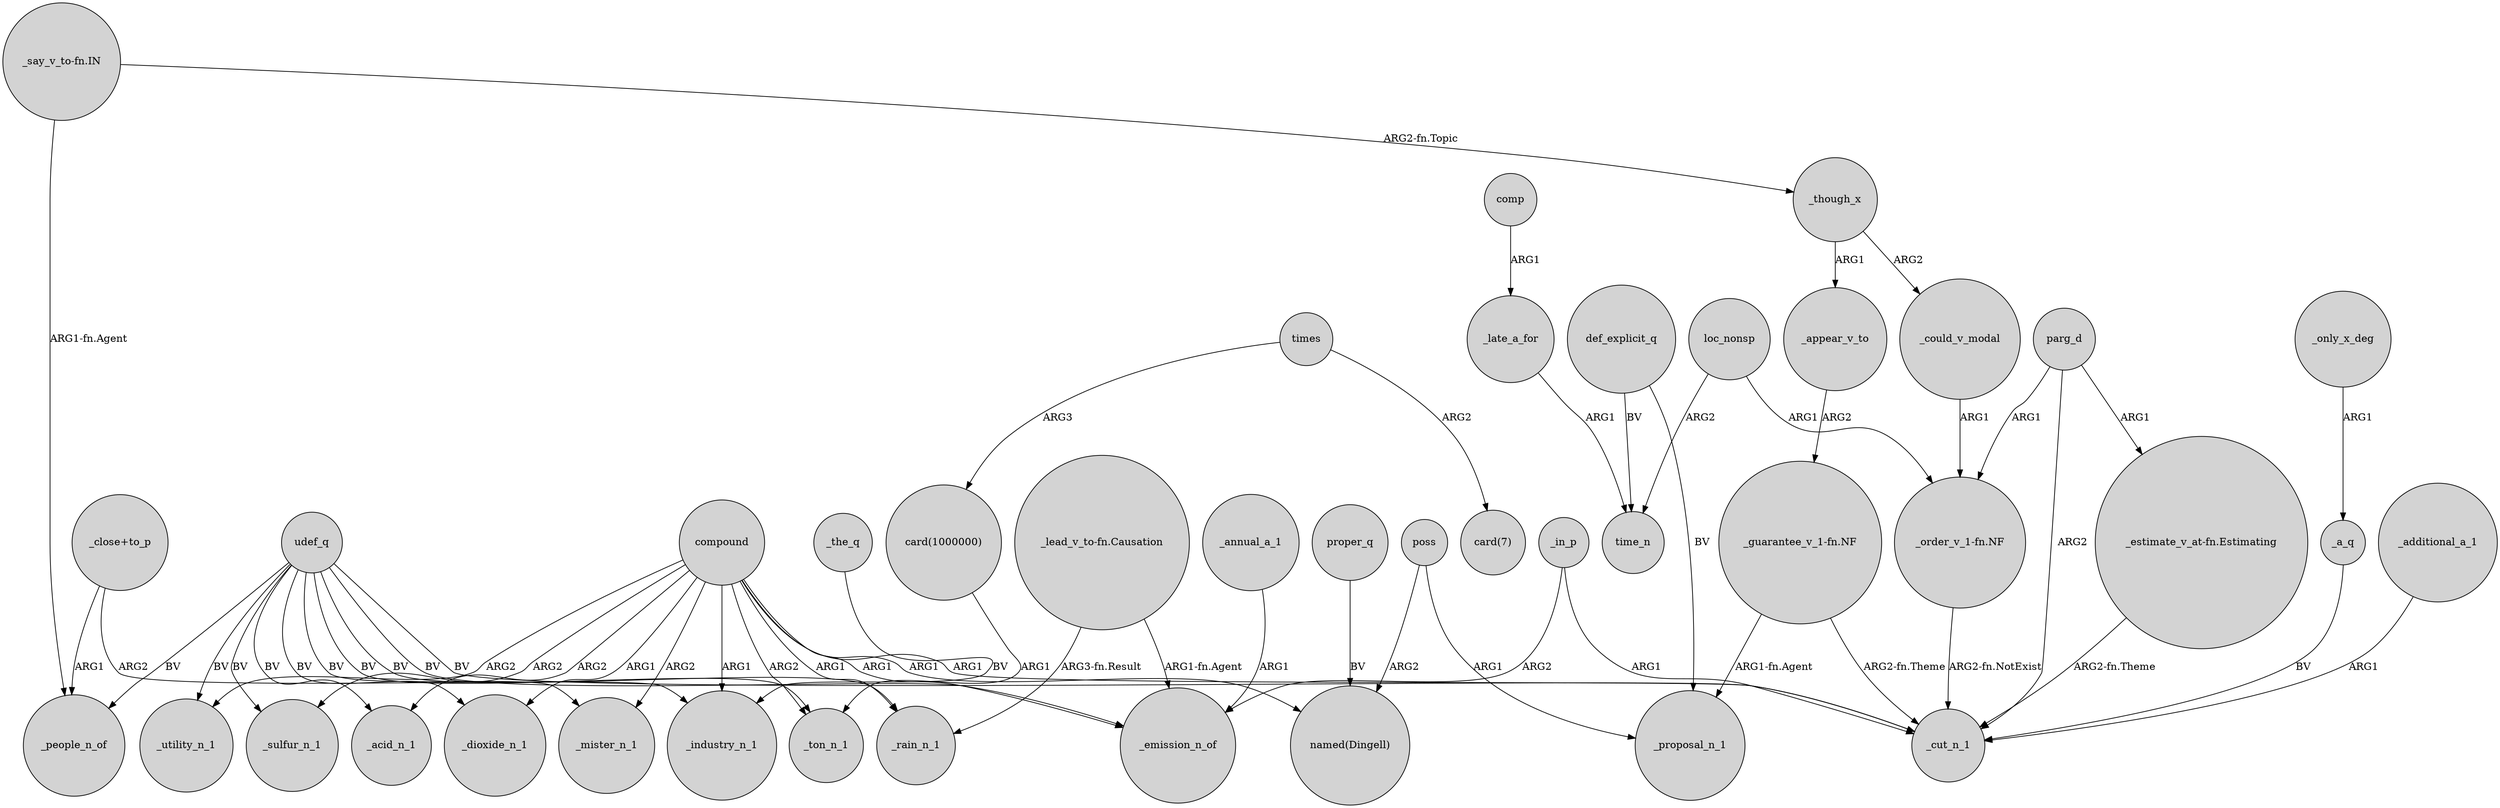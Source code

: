 digraph {
	node [shape=circle style=filled]
	"_close+to_p" -> _people_n_of [label=ARG1]
	proper_q -> "named(Dingell)" [label=BV]
	poss -> "named(Dingell)" [label=ARG2]
	"_close+to_p" -> _industry_n_1 [label=ARG2]
	_a_q -> _cut_n_1 [label=BV]
	_appear_v_to -> "_guarantee_v_1-fn.NF" [label=ARG2]
	compound -> _emission_n_of [label=ARG1]
	udef_q -> _dioxide_n_1 [label=BV]
	compound -> _acid_n_1 [label=ARG2]
	_could_v_modal -> "_order_v_1-fn.NF" [label=ARG1]
	"_order_v_1-fn.NF" -> _cut_n_1 [label="ARG2-fn.NotExist"]
	def_explicit_q -> time_n [label=BV]
	parg_d -> _cut_n_1 [label=ARG2]
	_in_p -> _cut_n_1 [label=ARG1]
	compound -> _mister_n_1 [label=ARG2]
	compound -> _rain_n_1 [label=ARG1]
	compound -> _dioxide_n_1 [label=ARG1]
	udef_q -> _mister_n_1 [label=BV]
	compound -> _industry_n_1 [label=ARG1]
	"_lead_v_to-fn.Causation" -> _rain_n_1 [label="ARG3-fn.Result"]
	udef_q -> _utility_n_1 [label=BV]
	"_lead_v_to-fn.Causation" -> _emission_n_of [label="ARG1-fn.Agent"]
	comp -> _late_a_for [label=ARG1]
	compound -> "named(Dingell)" [label=ARG1]
	_the_q -> _industry_n_1 [label=BV]
	loc_nonsp -> time_n [label=ARG2]
	_though_x -> _appear_v_to [label=ARG1]
	udef_q -> _people_n_of [label=BV]
	"_say_v_to-fn.IN" -> _people_n_of [label="ARG1-fn.Agent"]
	poss -> _proposal_n_1 [label=ARG1]
	compound -> _cut_n_1 [label=ARG1]
	compound -> _ton_n_1 [label=ARG2]
	times -> "card(1000000)" [label=ARG3]
	_additional_a_1 -> _cut_n_1 [label=ARG1]
	"_say_v_to-fn.IN" -> _though_x [label="ARG2-fn.Topic"]
	udef_q -> _cut_n_1 [label=BV]
	_only_x_deg -> _a_q [label=ARG1]
	_though_x -> _could_v_modal [label=ARG2]
	"_guarantee_v_1-fn.NF" -> _cut_n_1 [label="ARG2-fn.Theme"]
	parg_d -> "_estimate_v_at-fn.Estimating" [label=ARG1]
	times -> "card(7)" [label=ARG2]
	"_guarantee_v_1-fn.NF" -> _proposal_n_1 [label="ARG1-fn.Agent"]
	def_explicit_q -> _proposal_n_1 [label=BV]
	compound -> _utility_n_1 [label=ARG2]
	loc_nonsp -> "_order_v_1-fn.NF" [label=ARG1]
	_late_a_for -> time_n [label=ARG1]
	parg_d -> "_order_v_1-fn.NF" [label=ARG1]
	_in_p -> _emission_n_of [label=ARG2]
	"card(1000000)" -> _ton_n_1 [label=ARG1]
	udef_q -> _sulfur_n_1 [label=BV]
	udef_q -> _acid_n_1 [label=BV]
	"_estimate_v_at-fn.Estimating" -> _cut_n_1 [label="ARG2-fn.Theme"]
	udef_q -> _emission_n_of [label=BV]
	udef_q -> _ton_n_1 [label=BV]
	_annual_a_1 -> _emission_n_of [label=ARG1]
	compound -> _sulfur_n_1 [label=ARG2]
	udef_q -> _rain_n_1 [label=BV]
}
